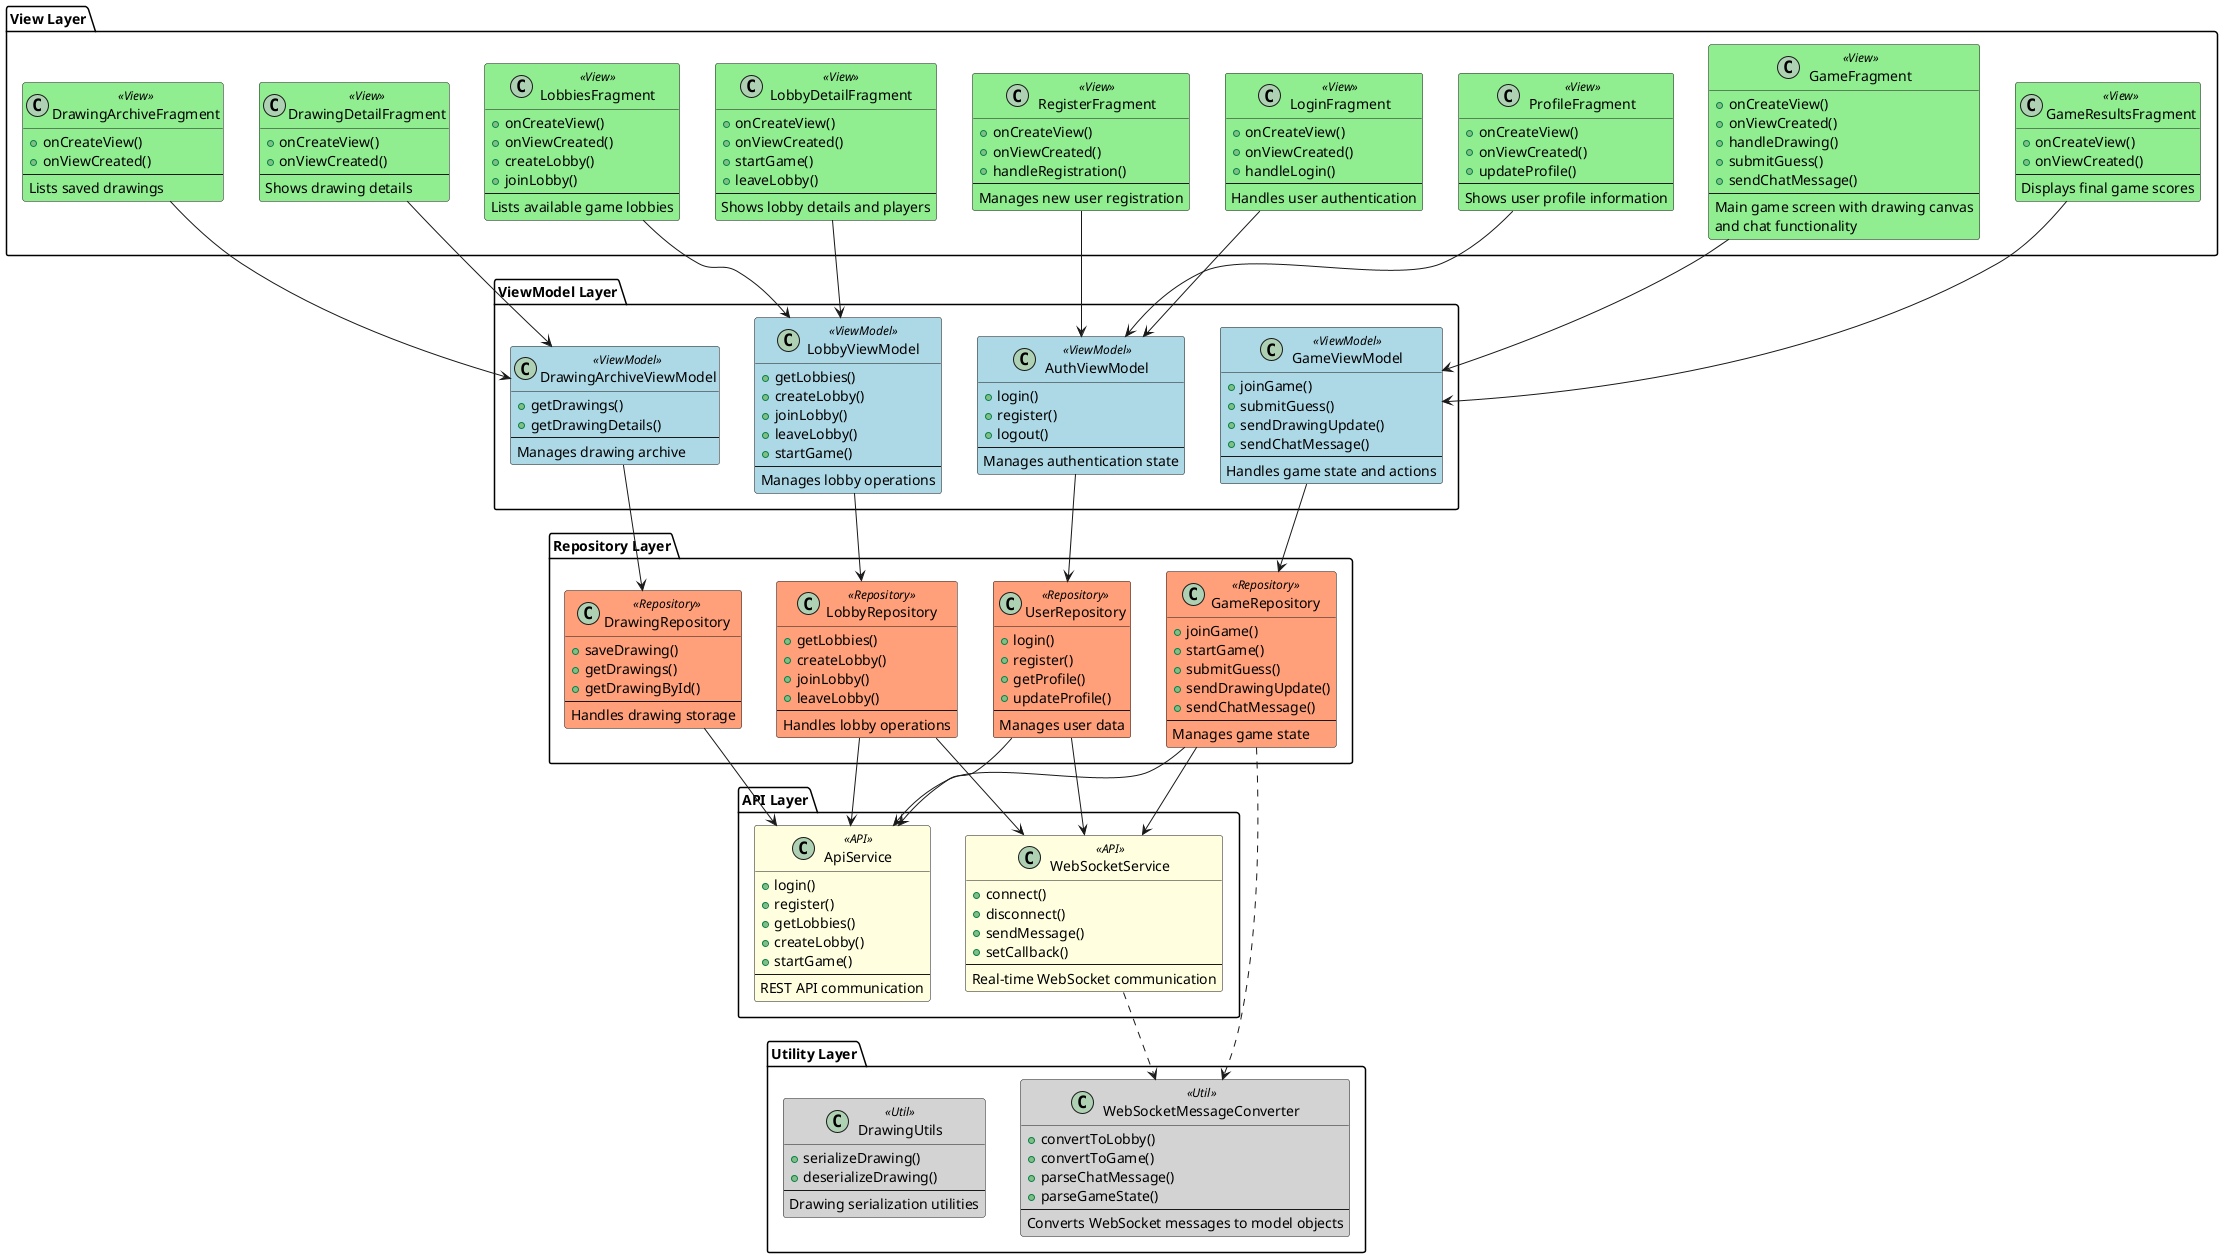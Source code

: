 @startuml DrawIt Application Architecture

' Define styles for different components
skinparam class {
  BackgroundColor<<View>> LightGreen
  BackgroundColor<<ViewModel>> LightBlue
  BackgroundColor<<Repository>> LightSalmon
  BackgroundColor<<API>> LightYellow
  BackgroundColor<<Util>> LightGray
}

skinparam package {
  BackgroundColor White
  BorderColor Black
}

' Package definitions
package "View Layer" {
  ' Authentication Views
  class LoginFragment <<View>> {
    +onCreateView()
    +onViewCreated()
    +handleLogin()
    --
    Handles user authentication
  }
  
  class RegisterFragment <<View>> {
    +onCreateView()
    +onViewCreated()
    +handleRegistration()
    --
    Manages new user registration
  }
  
  class ProfileFragment <<View>> {
    +onCreateView()
    +onViewCreated()
    +updateProfile()
    --
    Shows user profile information
  }
  
  ' Lobby Views
  class LobbiesFragment <<View>> {
    +onCreateView()
    +onViewCreated()
    +createLobby()
    +joinLobby()
    --
    Lists available game lobbies
  }
  
  class LobbyDetailFragment <<View>> {
    +onCreateView()
    +onViewCreated()
    +startGame()
    +leaveLobby()
    --
    Shows lobby details and players
  }
  
  ' Game Views
  class GameFragment <<View>> {
    +onCreateView()
    +onViewCreated()
    +handleDrawing()
    +submitGuess()
    +sendChatMessage()
    --
    Main game screen with drawing canvas
    and chat functionality
  }
  
  class GameResultsFragment <<View>> {
    +onCreateView()
    +onViewCreated()
    --
    Displays final game scores
  }
  
  ' Archive Views
  class DrawingArchiveFragment <<View>> {
    +onCreateView()
    +onViewCreated()
    --
    Lists saved drawings
  }
  
  class DrawingDetailFragment <<View>> {
    +onCreateView()
    +onViewCreated()
    --
    Shows drawing details
  }
}

package "ViewModel Layer" {
  class AuthViewModel <<ViewModel>> {
    +login()
    +register()
    +logout()
    --
    Manages authentication state
  }
  
  class LobbyViewModel <<ViewModel>> {
    +getLobbies()
    +createLobby()
    +joinLobby()
    +leaveLobby()
    +startGame()
    --
    Manages lobby operations
  }
  
  class GameViewModel <<ViewModel>> {
    +joinGame()
    +submitGuess()
    +sendDrawingUpdate()
    +sendChatMessage()
    --
    Handles game state and actions
  }
  
  class DrawingArchiveViewModel <<ViewModel>> {
    +getDrawings()
    +getDrawingDetails()
    --
    Manages drawing archive
  }
}

package "Repository Layer" {
  class UserRepository <<Repository>> {
    +login()
    +register()
    +getProfile()
    +updateProfile()
    --
    Manages user data
  }
  
  class LobbyRepository <<Repository>> {
    +getLobbies()
    +createLobby()
    +joinLobby()
    +leaveLobby()
    --
    Handles lobby operations
  }
  
  class GameRepository <<Repository>> {
    +joinGame()
    +startGame()
    +submitGuess()
    +sendDrawingUpdate()
    +sendChatMessage()
    --
    Manages game state
  }
  
  class DrawingRepository <<Repository>> {
    +saveDrawing()
    +getDrawings()
    +getDrawingById()
    --
    Handles drawing storage
  }
}

package "API Layer" {
  class ApiService <<API>> {
    +login()
    +register()
    +getLobbies()
    +createLobby()
    +startGame()
    --
    REST API communication
  }
  
  class WebSocketService <<API>> {
    +connect()
    +disconnect()
    +sendMessage()
    +setCallback()
    --
    Real-time WebSocket communication
  }
}

package "Utility Layer" {
  class WebSocketMessageConverter <<Util>> {
    +convertToLobby()
    +convertToGame()
    +parseChatMessage()
    +parseGameState()
    --
    Converts WebSocket messages to model objects
  }
  
  class DrawingUtils <<Util>> {
    +serializeDrawing()
    +deserializeDrawing()
    --
    Drawing serialization utilities
  }
}

' Define relationships
LoginFragment --> AuthViewModel
RegisterFragment --> AuthViewModel
ProfileFragment --> AuthViewModel
AuthViewModel --> UserRepository
UserRepository --> ApiService
UserRepository --> WebSocketService

LobbiesFragment --> LobbyViewModel
LobbyDetailFragment --> LobbyViewModel
LobbyViewModel --> LobbyRepository
LobbyRepository --> ApiService
LobbyRepository --> WebSocketService

GameFragment --> GameViewModel
GameResultsFragment --> GameViewModel
GameViewModel --> GameRepository
GameRepository --> ApiService
GameRepository --> WebSocketService
GameRepository ..> WebSocketMessageConverter

DrawingArchiveFragment --> DrawingArchiveViewModel
DrawingDetailFragment --> DrawingArchiveViewModel
DrawingArchiveViewModel --> DrawingRepository
DrawingRepository --> ApiService

WebSocketService ..> WebSocketMessageConverter

@enduml

@startuml DrawIt Screen Flow

skinparam rectangle {
  BackgroundColor<<Auth>> LightBlue
  BackgroundColor<<Lobby>> LightGreen
  BackgroundColor<<Game>> LightSalmon
  BackgroundColor<<Archive>> LightYellow
}

' Authentication Flow
rectangle "LoginFragment" as login <<Auth>>
note bottom of login: Entry point of the application

rectangle "RegisterFragment" as register <<Auth>>

' Main App Flow
rectangle "LobbiesFragment" as lobbies <<Lobby>>
note bottom of lobbies: Main hub for game lobbies

rectangle "LobbyDetailFragment" as lobbyDetail <<Lobby>>
note bottom of lobbyDetail: Shows lobby details and players

rectangle "ProfileFragment" as profile <<Auth>>
note bottom of profile: User profile management

' Drawing Archive Flow
rectangle "DrawingArchiveFragment" as drawingArchive <<Archive>>
note bottom of drawingArchive: Browse saved drawings

rectangle "DrawingDetailFragment" as drawingDetail <<Archive>>
note bottom of drawingDetail: View specific drawing details

' Game Flow
rectangle "GameFragment" as game <<Game>>
note bottom of game: Active gameplay with drawing and guessing

rectangle "GameResultsFragment" as gameResults <<Game>>
note bottom of gameResults: Shows final game scores

' Define navigation paths
login --> register : Register new account
register --> login : Back to login
login --> lobbies : Login successful
register --> lobbies : Registration successful

lobbies --> lobbyDetail : Select lobby
lobbies --> profile : View profile
lobbies --> drawingArchive : View drawing archive

lobbyDetail --> game : Start/Join game
game --> gameResults : Game ends
gameResults --> lobbies : Return to lobbies

drawingArchive --> drawingDetail : Select drawing
profile --> login : Logout
profile --> lobbies : Back to lobbies

' Define start point
note "App Start" as start
start --> login

@enduml
